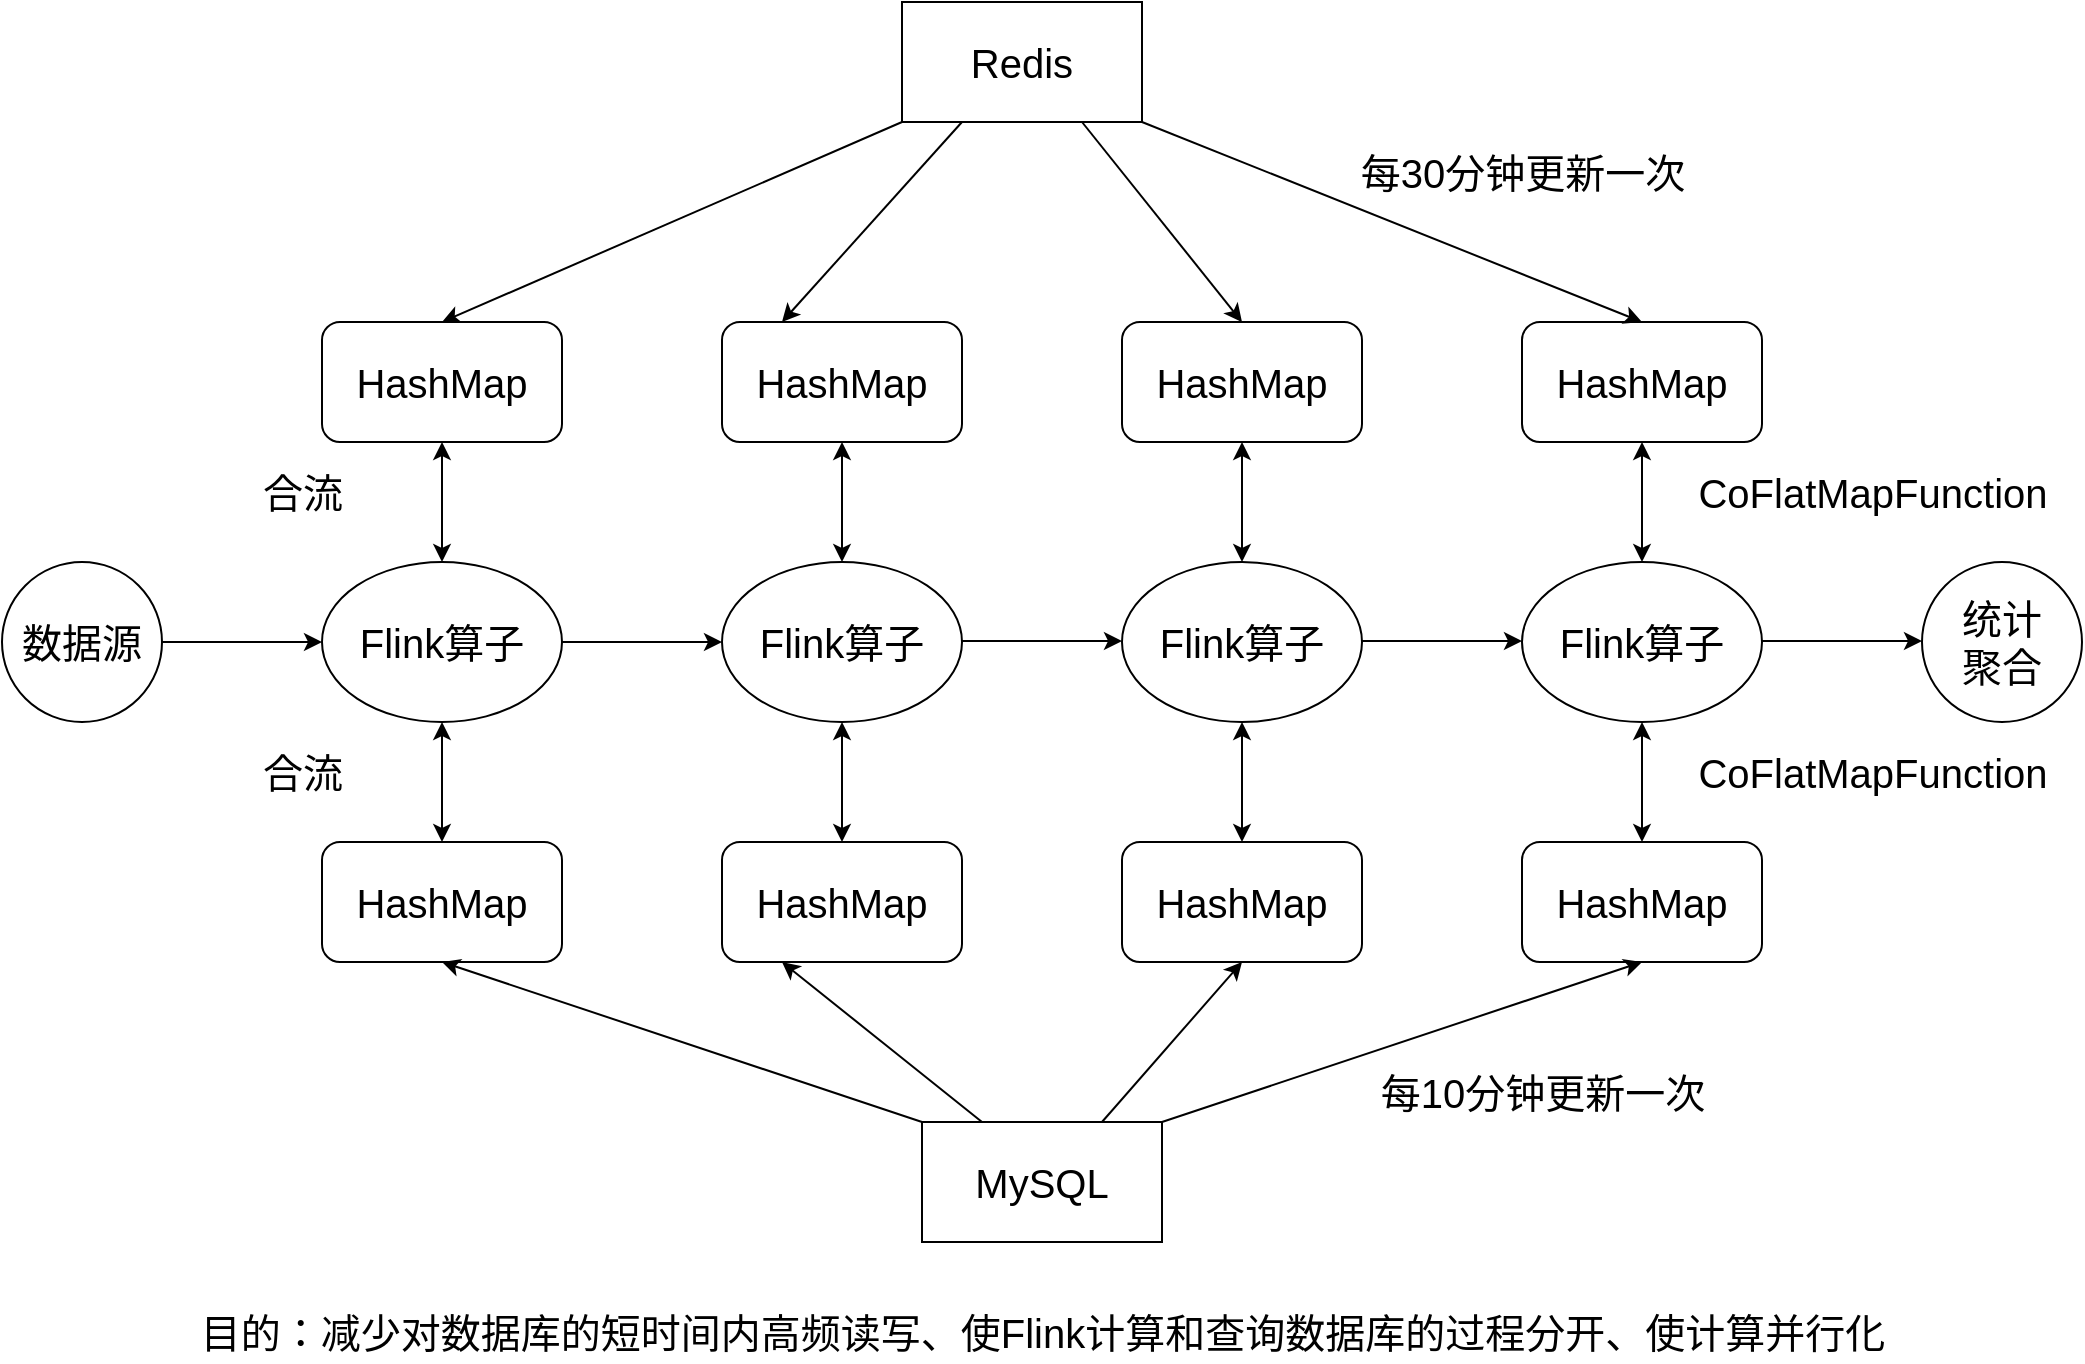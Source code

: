 <mxfile version="14.5.1" type="device" pages="3"><diagram id="zQSC4NpA2frNjL6ASVxY" name="第 1 页"><mxGraphModel dx="1106" dy="997" grid="1" gridSize="10" guides="1" tooltips="1" connect="1" arrows="1" fold="1" page="1" pageScale="1" pageWidth="1654" pageHeight="1169" math="0" shadow="0"><root><mxCell id="0"/><mxCell id="1" parent="0"/><mxCell id="llKtTTJK1Gqgl9S3KiFo-1" value="Flink算子" style="ellipse;whiteSpace=wrap;html=1;fontSize=20;" parent="1" vertex="1"><mxGeometry x="200" y="320" width="120" height="80" as="geometry"/></mxCell><mxCell id="llKtTTJK1Gqgl9S3KiFo-2" value="Flink算子" style="ellipse;whiteSpace=wrap;html=1;fontSize=20;" parent="1" vertex="1"><mxGeometry x="400" y="320" width="120" height="80" as="geometry"/></mxCell><mxCell id="llKtTTJK1Gqgl9S3KiFo-3" value="Flink算子" style="ellipse;whiteSpace=wrap;html=1;fontSize=20;" parent="1" vertex="1"><mxGeometry x="600" y="320" width="120" height="80" as="geometry"/></mxCell><mxCell id="llKtTTJK1Gqgl9S3KiFo-4" value="Flink算子" style="ellipse;whiteSpace=wrap;html=1;fontSize=20;" parent="1" vertex="1"><mxGeometry x="800" y="320" width="120" height="80" as="geometry"/></mxCell><mxCell id="llKtTTJK1Gqgl9S3KiFo-5" value="" style="endArrow=classic;html=1;exitX=1;exitY=0.5;exitDx=0;exitDy=0;entryX=0;entryY=0.5;entryDx=0;entryDy=0;" parent="1" source="llKtTTJK1Gqgl9S3KiFo-1" target="llKtTTJK1Gqgl9S3KiFo-2" edge="1"><mxGeometry width="50" height="50" relative="1" as="geometry"><mxPoint x="330" y="440" as="sourcePoint"/><mxPoint x="380" y="390" as="targetPoint"/></mxGeometry></mxCell><mxCell id="llKtTTJK1Gqgl9S3KiFo-7" value="" style="endArrow=classic;html=1;exitX=1;exitY=0.5;exitDx=0;exitDy=0;entryX=0;entryY=0.5;entryDx=0;entryDy=0;" parent="1" edge="1"><mxGeometry width="50" height="50" relative="1" as="geometry"><mxPoint x="520" y="359.5" as="sourcePoint"/><mxPoint x="600" y="359.5" as="targetPoint"/></mxGeometry></mxCell><mxCell id="llKtTTJK1Gqgl9S3KiFo-8" value="" style="endArrow=classic;html=1;exitX=1;exitY=0.5;exitDx=0;exitDy=0;entryX=0;entryY=0.5;entryDx=0;entryDy=0;" parent="1" edge="1"><mxGeometry width="50" height="50" relative="1" as="geometry"><mxPoint x="720" y="359.5" as="sourcePoint"/><mxPoint x="800" y="359.5" as="targetPoint"/></mxGeometry></mxCell><mxCell id="llKtTTJK1Gqgl9S3KiFo-9" value="Redis" style="rounded=0;whiteSpace=wrap;html=1;fontSize=20;" parent="1" vertex="1"><mxGeometry x="490" y="40" width="120" height="60" as="geometry"/></mxCell><mxCell id="llKtTTJK1Gqgl9S3KiFo-10" value="MySQL" style="rounded=0;whiteSpace=wrap;html=1;fontSize=20;" parent="1" vertex="1"><mxGeometry x="500" y="600" width="120" height="60" as="geometry"/></mxCell><mxCell id="llKtTTJK1Gqgl9S3KiFo-11" value="HashMap" style="rounded=1;whiteSpace=wrap;html=1;fontSize=20;" parent="1" vertex="1"><mxGeometry x="200" y="200" width="120" height="60" as="geometry"/></mxCell><mxCell id="llKtTTJK1Gqgl9S3KiFo-12" value="HashMap" style="rounded=1;whiteSpace=wrap;html=1;fontSize=20;" parent="1" vertex="1"><mxGeometry x="400" y="200" width="120" height="60" as="geometry"/></mxCell><mxCell id="llKtTTJK1Gqgl9S3KiFo-13" value="HashMap" style="rounded=1;whiteSpace=wrap;html=1;fontSize=20;" parent="1" vertex="1"><mxGeometry x="600" y="200" width="120" height="60" as="geometry"/></mxCell><mxCell id="llKtTTJK1Gqgl9S3KiFo-14" value="HashMap" style="rounded=1;whiteSpace=wrap;html=1;fontSize=20;" parent="1" vertex="1"><mxGeometry x="800" y="200" width="120" height="60" as="geometry"/></mxCell><mxCell id="llKtTTJK1Gqgl9S3KiFo-15" value="HashMap" style="rounded=1;whiteSpace=wrap;html=1;fontSize=20;" parent="1" vertex="1"><mxGeometry x="200" y="460" width="120" height="60" as="geometry"/></mxCell><mxCell id="llKtTTJK1Gqgl9S3KiFo-16" value="HashMap" style="rounded=1;whiteSpace=wrap;html=1;fontSize=20;" parent="1" vertex="1"><mxGeometry x="400" y="460" width="120" height="60" as="geometry"/></mxCell><mxCell id="llKtTTJK1Gqgl9S3KiFo-17" value="HashMap" style="rounded=1;whiteSpace=wrap;html=1;fontSize=20;" parent="1" vertex="1"><mxGeometry x="600" y="460" width="120" height="60" as="geometry"/></mxCell><mxCell id="llKtTTJK1Gqgl9S3KiFo-18" value="HashMap" style="rounded=1;whiteSpace=wrap;html=1;fontSize=20;" parent="1" vertex="1"><mxGeometry x="800" y="460" width="120" height="60" as="geometry"/></mxCell><mxCell id="llKtTTJK1Gqgl9S3KiFo-19" value="数据源" style="ellipse;whiteSpace=wrap;html=1;aspect=fixed;fontSize=20;" parent="1" vertex="1"><mxGeometry x="40" y="320" width="80" height="80" as="geometry"/></mxCell><mxCell id="llKtTTJK1Gqgl9S3KiFo-20" value="" style="endArrow=classic;html=1;fontSize=20;exitX=1;exitY=0.5;exitDx=0;exitDy=0;entryX=0;entryY=0.5;entryDx=0;entryDy=0;" parent="1" source="llKtTTJK1Gqgl9S3KiFo-19" target="llKtTTJK1Gqgl9S3KiFo-1" edge="1"><mxGeometry width="50" height="50" relative="1" as="geometry"><mxPoint x="120" y="440" as="sourcePoint"/><mxPoint x="170" y="390" as="targetPoint"/></mxGeometry></mxCell><mxCell id="llKtTTJK1Gqgl9S3KiFo-21" value="统计&lt;br&gt;聚合" style="ellipse;whiteSpace=wrap;html=1;aspect=fixed;fontSize=20;" parent="1" vertex="1"><mxGeometry x="1000" y="320" width="80" height="80" as="geometry"/></mxCell><mxCell id="llKtTTJK1Gqgl9S3KiFo-22" value="" style="endArrow=classic;html=1;exitX=1;exitY=0.5;exitDx=0;exitDy=0;entryX=0;entryY=0.5;entryDx=0;entryDy=0;" parent="1" edge="1"><mxGeometry width="50" height="50" relative="1" as="geometry"><mxPoint x="920" y="359.5" as="sourcePoint"/><mxPoint x="1000" y="359.5" as="targetPoint"/></mxGeometry></mxCell><mxCell id="llKtTTJK1Gqgl9S3KiFo-23" value="" style="endArrow=classic;html=1;fontSize=20;exitX=0;exitY=1;exitDx=0;exitDy=0;entryX=0.5;entryY=0;entryDx=0;entryDy=0;" parent="1" source="llKtTTJK1Gqgl9S3KiFo-9" target="llKtTTJK1Gqgl9S3KiFo-11" edge="1"><mxGeometry width="50" height="50" relative="1" as="geometry"><mxPoint x="360" y="170" as="sourcePoint"/><mxPoint x="410" y="120" as="targetPoint"/></mxGeometry></mxCell><mxCell id="llKtTTJK1Gqgl9S3KiFo-24" value="" style="endArrow=classic;html=1;fontSize=20;exitX=0.25;exitY=1;exitDx=0;exitDy=0;entryX=0.25;entryY=0;entryDx=0;entryDy=0;" parent="1" source="llKtTTJK1Gqgl9S3KiFo-9" target="llKtTTJK1Gqgl9S3KiFo-12" edge="1"><mxGeometry width="50" height="50" relative="1" as="geometry"><mxPoint x="600" y="190" as="sourcePoint"/><mxPoint x="650" y="140" as="targetPoint"/></mxGeometry></mxCell><mxCell id="llKtTTJK1Gqgl9S3KiFo-25" value="" style="endArrow=classic;html=1;fontSize=20;exitX=0.75;exitY=1;exitDx=0;exitDy=0;entryX=0.5;entryY=0;entryDx=0;entryDy=0;" parent="1" source="llKtTTJK1Gqgl9S3KiFo-9" target="llKtTTJK1Gqgl9S3KiFo-13" edge="1"><mxGeometry width="50" height="50" relative="1" as="geometry"><mxPoint x="620" y="170" as="sourcePoint"/><mxPoint x="670" y="120" as="targetPoint"/></mxGeometry></mxCell><mxCell id="llKtTTJK1Gqgl9S3KiFo-26" value="" style="endArrow=classic;html=1;fontSize=20;exitX=1;exitY=1;exitDx=0;exitDy=0;entryX=0.5;entryY=0;entryDx=0;entryDy=0;" parent="1" source="llKtTTJK1Gqgl9S3KiFo-9" target="llKtTTJK1Gqgl9S3KiFo-14" edge="1"><mxGeometry width="50" height="50" relative="1" as="geometry"><mxPoint x="700" y="190" as="sourcePoint"/><mxPoint x="750" y="140" as="targetPoint"/></mxGeometry></mxCell><mxCell id="llKtTTJK1Gqgl9S3KiFo-27" value="" style="endArrow=classic;html=1;fontSize=20;exitX=0;exitY=0;exitDx=0;exitDy=0;entryX=0.5;entryY=1;entryDx=0;entryDy=0;" parent="1" source="llKtTTJK1Gqgl9S3KiFo-10" target="llKtTTJK1Gqgl9S3KiFo-15" edge="1"><mxGeometry width="50" height="50" relative="1" as="geometry"><mxPoint x="350" y="650" as="sourcePoint"/><mxPoint x="400" y="600" as="targetPoint"/></mxGeometry></mxCell><mxCell id="llKtTTJK1Gqgl9S3KiFo-28" value="" style="endArrow=classic;html=1;fontSize=20;exitX=0.25;exitY=0;exitDx=0;exitDy=0;entryX=0.25;entryY=1;entryDx=0;entryDy=0;" parent="1" source="llKtTTJK1Gqgl9S3KiFo-10" target="llKtTTJK1Gqgl9S3KiFo-16" edge="1"><mxGeometry width="50" height="50" relative="1" as="geometry"><mxPoint x="650" y="620" as="sourcePoint"/><mxPoint x="700" y="570" as="targetPoint"/></mxGeometry></mxCell><mxCell id="llKtTTJK1Gqgl9S3KiFo-29" value="" style="endArrow=classic;html=1;fontSize=20;exitX=0.75;exitY=0;exitDx=0;exitDy=0;entryX=0.5;entryY=1;entryDx=0;entryDy=0;" parent="1" source="llKtTTJK1Gqgl9S3KiFo-10" target="llKtTTJK1Gqgl9S3KiFo-17" edge="1"><mxGeometry width="50" height="50" relative="1" as="geometry"><mxPoint x="730" y="620" as="sourcePoint"/><mxPoint x="780" y="570" as="targetPoint"/></mxGeometry></mxCell><mxCell id="llKtTTJK1Gqgl9S3KiFo-30" value="" style="endArrow=classic;html=1;fontSize=20;exitX=1;exitY=0;exitDx=0;exitDy=0;entryX=0.5;entryY=1;entryDx=0;entryDy=0;" parent="1" source="llKtTTJK1Gqgl9S3KiFo-10" target="llKtTTJK1Gqgl9S3KiFo-18" edge="1"><mxGeometry width="50" height="50" relative="1" as="geometry"><mxPoint x="720" y="660" as="sourcePoint"/><mxPoint x="770" y="610" as="targetPoint"/></mxGeometry></mxCell><mxCell id="llKtTTJK1Gqgl9S3KiFo-31" value="" style="endArrow=classic;startArrow=classic;html=1;fontSize=20;entryX=0.5;entryY=1;entryDx=0;entryDy=0;exitX=0.5;exitY=0;exitDx=0;exitDy=0;" parent="1" source="llKtTTJK1Gqgl9S3KiFo-15" target="llKtTTJK1Gqgl9S3KiFo-1" edge="1"><mxGeometry width="50" height="50" relative="1" as="geometry"><mxPoint x="340" y="630" as="sourcePoint"/><mxPoint x="390" y="580" as="targetPoint"/></mxGeometry></mxCell><mxCell id="llKtTTJK1Gqgl9S3KiFo-32" value="" style="endArrow=classic;startArrow=classic;html=1;fontSize=20;exitX=0.5;exitY=0;exitDx=0;exitDy=0;entryX=0.5;entryY=1;entryDx=0;entryDy=0;" parent="1" source="llKtTTJK1Gqgl9S3KiFo-16" target="llKtTTJK1Gqgl9S3KiFo-2" edge="1"><mxGeometry width="50" height="50" relative="1" as="geometry"><mxPoint x="530" y="470" as="sourcePoint"/><mxPoint x="580" y="420" as="targetPoint"/></mxGeometry></mxCell><mxCell id="llKtTTJK1Gqgl9S3KiFo-33" value="" style="endArrow=classic;startArrow=classic;html=1;fontSize=20;exitX=0.5;exitY=0;exitDx=0;exitDy=0;entryX=0.5;entryY=1;entryDx=0;entryDy=0;" parent="1" source="llKtTTJK1Gqgl9S3KiFo-17" target="llKtTTJK1Gqgl9S3KiFo-3" edge="1"><mxGeometry width="50" height="50" relative="1" as="geometry"><mxPoint x="710" y="460" as="sourcePoint"/><mxPoint x="760" y="410" as="targetPoint"/></mxGeometry></mxCell><mxCell id="llKtTTJK1Gqgl9S3KiFo-34" value="" style="endArrow=classic;startArrow=classic;html=1;fontSize=20;exitX=0.5;exitY=0;exitDx=0;exitDy=0;entryX=0.5;entryY=1;entryDx=0;entryDy=0;" parent="1" source="llKtTTJK1Gqgl9S3KiFo-18" target="llKtTTJK1Gqgl9S3KiFo-4" edge="1"><mxGeometry width="50" height="50" relative="1" as="geometry"><mxPoint x="970" y="550" as="sourcePoint"/><mxPoint x="1020" y="500" as="targetPoint"/></mxGeometry></mxCell><mxCell id="llKtTTJK1Gqgl9S3KiFo-35" value="" style="endArrow=classic;startArrow=classic;html=1;fontSize=20;exitX=0.5;exitY=0;exitDx=0;exitDy=0;entryX=0.5;entryY=1;entryDx=0;entryDy=0;" parent="1" source="llKtTTJK1Gqgl9S3KiFo-1" target="llKtTTJK1Gqgl9S3KiFo-11" edge="1"><mxGeometry width="50" height="50" relative="1" as="geometry"><mxPoint x="310" y="330" as="sourcePoint"/><mxPoint x="360" y="280" as="targetPoint"/></mxGeometry></mxCell><mxCell id="llKtTTJK1Gqgl9S3KiFo-36" value="" style="endArrow=classic;startArrow=classic;html=1;fontSize=20;exitX=0.5;exitY=0;exitDx=0;exitDy=0;entryX=0.5;entryY=1;entryDx=0;entryDy=0;" parent="1" source="llKtTTJK1Gqgl9S3KiFo-2" target="llKtTTJK1Gqgl9S3KiFo-12" edge="1"><mxGeometry width="50" height="50" relative="1" as="geometry"><mxPoint x="540" y="320" as="sourcePoint"/><mxPoint x="590" y="270" as="targetPoint"/></mxGeometry></mxCell><mxCell id="llKtTTJK1Gqgl9S3KiFo-37" value="" style="endArrow=classic;startArrow=classic;html=1;fontSize=20;exitX=0.5;exitY=0;exitDx=0;exitDy=0;entryX=0.5;entryY=1;entryDx=0;entryDy=0;" parent="1" source="llKtTTJK1Gqgl9S3KiFo-3" target="llKtTTJK1Gqgl9S3KiFo-13" edge="1"><mxGeometry width="50" height="50" relative="1" as="geometry"><mxPoint x="740" y="330" as="sourcePoint"/><mxPoint x="790" y="280" as="targetPoint"/></mxGeometry></mxCell><mxCell id="llKtTTJK1Gqgl9S3KiFo-38" value="" style="endArrow=classic;startArrow=classic;html=1;fontSize=20;exitX=0.5;exitY=0;exitDx=0;exitDy=0;entryX=0.5;entryY=1;entryDx=0;entryDy=0;" parent="1" source="llKtTTJK1Gqgl9S3KiFo-4" target="llKtTTJK1Gqgl9S3KiFo-14" edge="1"><mxGeometry width="50" height="50" relative="1" as="geometry"><mxPoint x="940" y="300" as="sourcePoint"/><mxPoint x="990" y="250" as="targetPoint"/></mxGeometry></mxCell><mxCell id="llKtTTJK1Gqgl9S3KiFo-39" value="每10分钟更新一次" style="text;html=1;align=center;verticalAlign=middle;resizable=0;points=[];autosize=1;fontSize=20;" parent="1" vertex="1"><mxGeometry x="720" y="570" width="180" height="30" as="geometry"/></mxCell><mxCell id="llKtTTJK1Gqgl9S3KiFo-40" value="每30分钟更新一次" style="text;html=1;align=center;verticalAlign=middle;resizable=0;points=[];autosize=1;fontSize=20;" parent="1" vertex="1"><mxGeometry x="710" y="110" width="180" height="30" as="geometry"/></mxCell><mxCell id="llKtTTJK1Gqgl9S3KiFo-41" value="CoFlatMapFunction" style="text;html=1;align=center;verticalAlign=middle;resizable=0;points=[];autosize=1;fontSize=20;" parent="1" vertex="1"><mxGeometry x="880" y="270" width="190" height="30" as="geometry"/></mxCell><mxCell id="llKtTTJK1Gqgl9S3KiFo-42" value="CoFlatMapFunction" style="text;html=1;align=center;verticalAlign=middle;resizable=0;points=[];autosize=1;fontSize=20;" parent="1" vertex="1"><mxGeometry x="880" y="410" width="190" height="30" as="geometry"/></mxCell><mxCell id="llKtTTJK1Gqgl9S3KiFo-43" value="合流" style="text;html=1;align=center;verticalAlign=middle;resizable=0;points=[];autosize=1;fontSize=20;" parent="1" vertex="1"><mxGeometry x="160" y="270" width="60" height="30" as="geometry"/></mxCell><mxCell id="llKtTTJK1Gqgl9S3KiFo-44" value="合流" style="text;html=1;align=center;verticalAlign=middle;resizable=0;points=[];autosize=1;fontSize=20;" parent="1" vertex="1"><mxGeometry x="160" y="410" width="60" height="30" as="geometry"/></mxCell><mxCell id="llKtTTJK1Gqgl9S3KiFo-45" value="目的：减少对数据库的短时间内高频读写、使Flink计算和查询数据库的过程分开、使计算并行化" style="text;html=1;align=center;verticalAlign=middle;resizable=0;points=[];autosize=1;fontSize=20;" parent="1" vertex="1"><mxGeometry x="130" y="690" width="860" height="30" as="geometry"/></mxCell></root></mxGraphModel></diagram><diagram id="jtbIAM-3slJC2MuQQ6x2" name="第 2 页"><mxGraphModel dx="1106" dy="997" grid="1" gridSize="10" guides="1" tooltips="1" connect="1" arrows="1" fold="1" page="1" pageScale="1" pageWidth="1654" pageHeight="1169" math="0" shadow="0"><root><mxCell id="wTw-d_8u4Y3pPy9ZQkDS-0"/><mxCell id="wTw-d_8u4Y3pPy9ZQkDS-1" parent="wTw-d_8u4Y3pPy9ZQkDS-0"/><mxCell id="wTw-d_8u4Y3pPy9ZQkDS-2" value="Flink算子" style="ellipse;whiteSpace=wrap;html=1;fontSize=20;" parent="wTw-d_8u4Y3pPy9ZQkDS-1" vertex="1"><mxGeometry x="400" y="320" width="120" height="80" as="geometry"/></mxCell><mxCell id="wTw-d_8u4Y3pPy9ZQkDS-3" value="数据源" style="ellipse;whiteSpace=wrap;html=1;aspect=fixed;fontSize=20;" parent="wTw-d_8u4Y3pPy9ZQkDS-1" vertex="1"><mxGeometry x="240" y="320" width="80" height="80" as="geometry"/></mxCell><mxCell id="wTw-d_8u4Y3pPy9ZQkDS-4" value="" style="endArrow=classic;html=1;fontSize=20;exitX=1;exitY=0.5;exitDx=0;exitDy=0;entryX=0;entryY=0.5;entryDx=0;entryDy=0;" parent="wTw-d_8u4Y3pPy9ZQkDS-1" source="wTw-d_8u4Y3pPy9ZQkDS-3" target="wTw-d_8u4Y3pPy9ZQkDS-2" edge="1"><mxGeometry width="50" height="50" relative="1" as="geometry"><mxPoint x="320" y="440" as="sourcePoint"/><mxPoint x="370" y="390" as="targetPoint"/></mxGeometry></mxCell><mxCell id="9zPodKUC7R9YtcG41jqO-0" value="Sink" style="ellipse;whiteSpace=wrap;html=1;aspect=fixed;fontSize=20;" parent="wTw-d_8u4Y3pPy9ZQkDS-1" vertex="1"><mxGeometry x="600" y="320" width="80" height="80" as="geometry"/></mxCell><mxCell id="9zPodKUC7R9YtcG41jqO-1" value="" style="endArrow=classic;html=1;exitX=1;exitY=0.5;exitDx=0;exitDy=0;entryX=0;entryY=0.5;entryDx=0;entryDy=0;" parent="wTw-d_8u4Y3pPy9ZQkDS-1" edge="1"><mxGeometry width="50" height="50" relative="1" as="geometry"><mxPoint x="520" y="359.5" as="sourcePoint"/><mxPoint x="600" y="359.5" as="targetPoint"/></mxGeometry></mxCell><mxCell id="tGDddpkssQivHdcNqXrR-0" value="MySQL" style="rounded=0;whiteSpace=wrap;html=1;fontSize=20;" parent="wTw-d_8u4Y3pPy9ZQkDS-1" vertex="1"><mxGeometry x="400" y="160" width="120" height="60" as="geometry"/></mxCell><mxCell id="tGDddpkssQivHdcNqXrR-1" value="" style="endArrow=classic;startArrow=classic;html=1;fontSize=20;entryX=0.5;entryY=1;entryDx=0;entryDy=0;exitX=0.5;exitY=0;exitDx=0;exitDy=0;" parent="wTw-d_8u4Y3pPy9ZQkDS-1" source="wTw-d_8u4Y3pPy9ZQkDS-2" target="tGDddpkssQivHdcNqXrR-0" edge="1"><mxGeometry width="50" height="50" relative="1" as="geometry"><mxPoint x="460" y="300" as="sourcePoint"/><mxPoint x="510" y="250" as="targetPoint"/></mxGeometry></mxCell><mxCell id="tGDddpkssQivHdcNqXrR-2" value="" style="endArrow=classic;startArrow=classic;html=1;fontSize=20;entryX=0.5;entryY=1;entryDx=0;entryDy=0;exitX=0.5;exitY=0;exitDx=0;exitDy=0;" parent="wTw-d_8u4Y3pPy9ZQkDS-1" edge="1"><mxGeometry width="50" height="50" relative="1" as="geometry"><mxPoint x="440" y="320" as="sourcePoint"/><mxPoint x="440" y="220" as="targetPoint"/></mxGeometry></mxCell><mxCell id="tGDddpkssQivHdcNqXrR-3" value="" style="endArrow=classic;startArrow=classic;html=1;fontSize=20;entryX=0.5;entryY=1;entryDx=0;entryDy=0;exitX=0.5;exitY=0;exitDx=0;exitDy=0;" parent="wTw-d_8u4Y3pPy9ZQkDS-1" edge="1"><mxGeometry width="50" height="50" relative="1" as="geometry"><mxPoint x="480" y="320" as="sourcePoint"/><mxPoint x="480" y="220" as="targetPoint"/></mxGeometry></mxCell><mxCell id="tGDddpkssQivHdcNqXrR-4" value="" style="endArrow=classic;startArrow=classic;html=1;fontSize=20;entryX=0.5;entryY=1;entryDx=0;entryDy=0;exitX=0.5;exitY=0;exitDx=0;exitDy=0;" parent="wTw-d_8u4Y3pPy9ZQkDS-1" edge="1"><mxGeometry width="50" height="50" relative="1" as="geometry"><mxPoint x="420" y="320" as="sourcePoint"/><mxPoint x="420" y="220" as="targetPoint"/></mxGeometry></mxCell><mxCell id="tGDddpkssQivHdcNqXrR-5" value="" style="endArrow=classic;startArrow=classic;html=1;fontSize=20;entryX=0.5;entryY=1;entryDx=0;entryDy=0;exitX=0.5;exitY=0;exitDx=0;exitDy=0;" parent="wTw-d_8u4Y3pPy9ZQkDS-1" edge="1"><mxGeometry width="50" height="50" relative="1" as="geometry"><mxPoint x="500" y="320" as="sourcePoint"/><mxPoint x="500" y="220" as="targetPoint"/></mxGeometry></mxCell><mxCell id="tGDddpkssQivHdcNqXrR-6" value="短时间内高频读写&lt;br&gt;I/O堵塞" style="text;html=1;align=center;verticalAlign=middle;resizable=0;points=[];autosize=1;fontSize=20;" parent="wTw-d_8u4Y3pPy9ZQkDS-1" vertex="1"><mxGeometry x="520" y="240" width="180" height="50" as="geometry"/></mxCell></root></mxGraphModel></diagram><diagram id="RcHQSnhADUw1m5kR-koo" name="第 3 页"><mxGraphModel dx="1843" dy="1662" grid="1" gridSize="10" guides="1" tooltips="1" connect="1" arrows="1" fold="1" page="1" pageScale="1" pageWidth="1654" pageHeight="1169" math="0" shadow="0"><root><mxCell id="wwKkq69VS5_VVqbHXk3o-0"/><mxCell id="wwKkq69VS5_VVqbHXk3o-1" parent="wwKkq69VS5_VVqbHXk3o-0"/><mxCell id="wwKkq69VS5_VVqbHXk3o-62" value="" style="rounded=1;whiteSpace=wrap;html=1;fontSize=20;fillColor=none;arcSize=15;" vertex="1" parent="wwKkq69VS5_VVqbHXk3o-1"><mxGeometry x="980" y="520" width="620" height="460" as="geometry"/></mxCell><mxCell id="wwKkq69VS5_VVqbHXk3o-27" value="" style="rounded=1;whiteSpace=wrap;html=1;fontSize=20;fillColor=none;arcSize=15;" vertex="1" parent="wwKkq69VS5_VVqbHXk3o-1"><mxGeometry x="80" y="520" width="620" height="460" as="geometry"/></mxCell><mxCell id="wwKkq69VS5_VVqbHXk3o-9" value="" style="group" vertex="1" connectable="0" parent="wwKkq69VS5_VVqbHXk3o-1"><mxGeometry x="550" y="50" width="580" height="320" as="geometry"/></mxCell><mxCell id="wwKkq69VS5_VVqbHXk3o-8" value="" style="rounded=1;whiteSpace=wrap;html=1;fontSize=20;" vertex="1" parent="wwKkq69VS5_VVqbHXk3o-9"><mxGeometry width="580" height="320" as="geometry"/></mxCell><mxCell id="wwKkq69VS5_VVqbHXk3o-2" value="student id: 11710998 Course: CSC1002" style="rounded=0;whiteSpace=wrap;html=1;fontSize=20;" vertex="1" parent="wwKkq69VS5_VVqbHXk3o-9"><mxGeometry x="70" y="180" width="440" height="40" as="geometry"/></mxCell><mxCell id="wwKkq69VS5_VVqbHXk3o-3" value="student id: 11710997 Course: MAT1002" style="rounded=0;whiteSpace=wrap;html=1;fontSize=20;" vertex="1" parent="wwKkq69VS5_VVqbHXk3o-9"><mxGeometry x="70" y="120" width="440" height="40" as="geometry"/></mxCell><mxCell id="wwKkq69VS5_VVqbHXk3o-4" value="student id: 11710996 Course: STA2001" style="rounded=0;whiteSpace=wrap;html=1;fontSize=20;" vertex="1" parent="wwKkq69VS5_VVqbHXk3o-9"><mxGeometry x="70" y="60" width="440" height="40" as="geometry"/></mxCell><mxCell id="wwKkq69VS5_VVqbHXk3o-5" value="student id: 11710999 Course: CSC1001" style="rounded=0;whiteSpace=wrap;html=1;fontSize=20;" vertex="1" parent="wwKkq69VS5_VVqbHXk3o-9"><mxGeometry x="70" y="240" width="440" height="40" as="geometry"/></mxCell><mxCell id="wwKkq69VS5_VVqbHXk3o-6" value="......" style="text;html=1;align=center;verticalAlign=middle;resizable=0;points=[];autosize=1;fontSize=20;" vertex="1" parent="wwKkq69VS5_VVqbHXk3o-9"><mxGeometry x="265" y="20" width="50" height="30" as="geometry"/></mxCell><mxCell id="wwKkq69VS5_VVqbHXk3o-10" value="Wifi Logs" style="text;html=1;strokeColor=none;fillColor=none;align=center;verticalAlign=middle;whiteSpace=wrap;rounded=0;fontSize=20;" vertex="1" parent="wwKkq69VS5_VVqbHXk3o-1"><mxGeometry x="790" y="380" width="100" height="20" as="geometry"/></mxCell><mxCell id="wwKkq69VS5_VVqbHXk3o-11" value="" style="endArrow=classic;html=1;fontSize=20;entryX=0.5;entryY=0;entryDx=0;entryDy=0;" edge="1" parent="wwKkq69VS5_VVqbHXk3o-1" target="wwKkq69VS5_VVqbHXk3o-27"><mxGeometry width="50" height="50" relative="1" as="geometry"><mxPoint x="840" y="420" as="sourcePoint"/><mxPoint x="280" y="520" as="targetPoint"/></mxGeometry></mxCell><mxCell id="wwKkq69VS5_VVqbHXk3o-29" value="按Course聚合" style="text;html=1;align=center;verticalAlign=middle;resizable=0;points=[];autosize=1;fontSize=20;" vertex="1" parent="wwKkq69VS5_VVqbHXk3o-1"><mxGeometry x="310" y="990" width="140" height="30" as="geometry"/></mxCell><mxCell id="wwKkq69VS5_VVqbHXk3o-31" value="课程到课率" style="text;html=1;align=center;verticalAlign=middle;resizable=0;points=[];autosize=1;fontSize=20;" vertex="1" parent="wwKkq69VS5_VVqbHXk3o-1"><mxGeometry x="120" y="940" width="120" height="30" as="geometry"/></mxCell><mxCell id="wwKkq69VS5_VVqbHXk3o-16" value="" style="group" vertex="1" connectable="0" parent="wwKkq69VS5_VVqbHXk3o-1"><mxGeometry x="260" y="545" width="120" height="335" as="geometry"/></mxCell><mxCell id="wwKkq69VS5_VVqbHXk3o-17" value="[117010998,&lt;br&gt;117010898,&lt;br&gt;117010798,&lt;br&gt;117010698,&lt;br&gt;117010598,&lt;br&gt;117010498,&lt;br&gt;117010398,&lt;br&gt;117010298,&lt;br&gt;117010198,&lt;br&gt;117010098]" style="rounded=0;whiteSpace=wrap;html=1;fontSize=20;" vertex="1" parent="wwKkq69VS5_VVqbHXk3o-16"><mxGeometry width="120" height="305" as="geometry"/></mxCell><mxCell id="wwKkq69VS5_VVqbHXk3o-18" value="CSC1002" style="text;html=1;align=center;verticalAlign=middle;resizable=0;points=[];autosize=1;fontSize=20;" vertex="1" parent="wwKkq69VS5_VVqbHXk3o-16"><mxGeometry x="10" y="305" width="100" height="30" as="geometry"/></mxCell><mxCell id="wwKkq69VS5_VVqbHXk3o-19" value="" style="group" vertex="1" connectable="0" parent="wwKkq69VS5_VVqbHXk3o-1"><mxGeometry x="400" y="545" width="120" height="335" as="geometry"/></mxCell><mxCell id="wwKkq69VS5_VVqbHXk3o-20" value="[117010997,&lt;br&gt;117010897,&lt;br&gt;117010797,&lt;br&gt;117010697,&lt;br&gt;117010597,&lt;br&gt;117010497,&lt;br&gt;117010397,&lt;br&gt;117010297,&lt;br&gt;117010197,&lt;br&gt;117010097]" style="rounded=0;whiteSpace=wrap;html=1;fontSize=20;" vertex="1" parent="wwKkq69VS5_VVqbHXk3o-19"><mxGeometry width="120" height="305" as="geometry"/></mxCell><mxCell id="wwKkq69VS5_VVqbHXk3o-21" value="MAT1002" style="text;html=1;align=center;verticalAlign=middle;resizable=0;points=[];autosize=1;fontSize=20;" vertex="1" parent="wwKkq69VS5_VVqbHXk3o-19"><mxGeometry x="10" y="305" width="100" height="30" as="geometry"/></mxCell><mxCell id="wwKkq69VS5_VVqbHXk3o-33" value="" style="endArrow=classic;html=1;fontSize=20;" edge="1" parent="wwKkq69VS5_VVqbHXk3o-1"><mxGeometry width="50" height="50" relative="1" as="geometry"><mxPoint x="179.5" y="880" as="sourcePoint"/><mxPoint x="179.5" y="930" as="targetPoint"/></mxGeometry></mxCell><mxCell id="wwKkq69VS5_VVqbHXk3o-34" value="课程到课率" style="text;html=1;align=center;verticalAlign=middle;resizable=0;points=[];autosize=1;fontSize=20;" vertex="1" parent="wwKkq69VS5_VVqbHXk3o-1"><mxGeometry x="263" y="940" width="120" height="30" as="geometry"/></mxCell><mxCell id="wwKkq69VS5_VVqbHXk3o-35" value="" style="endArrow=classic;html=1;fontSize=20;" edge="1" parent="wwKkq69VS5_VVqbHXk3o-1"><mxGeometry width="50" height="50" relative="1" as="geometry"><mxPoint x="322.5" y="880" as="sourcePoint"/><mxPoint x="322.5" y="930" as="targetPoint"/></mxGeometry></mxCell><mxCell id="wwKkq69VS5_VVqbHXk3o-36" value="课程到课率" style="text;html=1;align=center;verticalAlign=middle;resizable=0;points=[];autosize=1;fontSize=20;" vertex="1" parent="wwKkq69VS5_VVqbHXk3o-1"><mxGeometry x="400" y="940" width="120" height="30" as="geometry"/></mxCell><mxCell id="wwKkq69VS5_VVqbHXk3o-37" value="" style="endArrow=classic;html=1;fontSize=20;" edge="1" parent="wwKkq69VS5_VVqbHXk3o-1"><mxGeometry width="50" height="50" relative="1" as="geometry"><mxPoint x="459.5" y="880" as="sourcePoint"/><mxPoint x="459.5" y="930" as="targetPoint"/></mxGeometry></mxCell><mxCell id="wwKkq69VS5_VVqbHXk3o-13" value="[117010999,&lt;br&gt;117010899,&lt;br&gt;117010799,&lt;br&gt;117010699,&lt;br&gt;117010599,&lt;br&gt;117010499,&lt;br&gt;117010399,&lt;br&gt;117010299,&lt;br&gt;117010199,&lt;br&gt;117010099]" style="rounded=0;whiteSpace=wrap;html=1;fontSize=20;" vertex="1" parent="wwKkq69VS5_VVqbHXk3o-1"><mxGeometry x="120" y="545" width="120" height="305" as="geometry"/></mxCell><mxCell id="wwKkq69VS5_VVqbHXk3o-14" value="CSC1001" style="text;html=1;align=center;verticalAlign=middle;resizable=0;points=[];autosize=1;fontSize=20;" vertex="1" parent="wwKkq69VS5_VVqbHXk3o-1"><mxGeometry x="130" y="850" width="100" height="30" as="geometry"/></mxCell><mxCell id="wwKkq69VS5_VVqbHXk3o-23" value="[117010996,&lt;br&gt;117010896,&lt;br&gt;117010796,&lt;br&gt;117010696,&lt;br&gt;117010596,&lt;br&gt;117010496,&lt;br&gt;117010396,&lt;br&gt;117010296,&lt;br&gt;117010196,&lt;br&gt;117010096]" style="rounded=0;whiteSpace=wrap;html=1;fontSize=20;" vertex="1" parent="wwKkq69VS5_VVqbHXk3o-1"><mxGeometry x="540" y="545" width="120" height="305" as="geometry"/></mxCell><mxCell id="wwKkq69VS5_VVqbHXk3o-38" value="课程到课率" style="text;html=1;align=center;verticalAlign=middle;resizable=0;points=[];autosize=1;fontSize=20;" vertex="1" parent="wwKkq69VS5_VVqbHXk3o-1"><mxGeometry x="530" y="940" width="120" height="30" as="geometry"/></mxCell><mxCell id="wwKkq69VS5_VVqbHXk3o-39" value="" style="endArrow=classic;html=1;fontSize=20;" edge="1" parent="wwKkq69VS5_VVqbHXk3o-1"><mxGeometry x="97" y="545" width="50" height="50" as="geometry"><mxPoint x="589.5" y="880" as="sourcePoint"/><mxPoint x="589.5" y="930" as="targetPoint"/></mxGeometry></mxCell><mxCell id="wwKkq69VS5_VVqbHXk3o-24" value="STA2001" style="text;html=1;align=center;verticalAlign=middle;resizable=0;points=[];autosize=1;fontSize=20;" vertex="1" parent="wwKkq69VS5_VVqbHXk3o-1"><mxGeometry x="550" y="850" width="100" height="30" as="geometry"/></mxCell><mxCell id="wwKkq69VS5_VVqbHXk3o-40" value="[CSC1001, CHI1000]" style="rounded=0;whiteSpace=wrap;html=1;fontSize=20;" vertex="1" parent="wwKkq69VS5_VVqbHXk3o-1"><mxGeometry x="1020" y="545" width="120" height="305" as="geometry"/></mxCell><mxCell id="wwKkq69VS5_VVqbHXk3o-42" value="117010999" style="text;html=1;align=center;verticalAlign=middle;resizable=0;points=[];autosize=1;fontSize=20;" vertex="1" parent="wwKkq69VS5_VVqbHXk3o-1"><mxGeometry x="1025" y="850" width="110" height="30" as="geometry"/></mxCell><mxCell id="wwKkq69VS5_VVqbHXk3o-48" value="个人到课率" style="text;html=1;align=center;verticalAlign=middle;resizable=0;points=[];autosize=1;fontSize=20;" vertex="1" parent="wwKkq69VS5_VVqbHXk3o-1"><mxGeometry x="1020" y="940" width="120" height="30" as="geometry"/></mxCell><mxCell id="wwKkq69VS5_VVqbHXk3o-49" value="" style="endArrow=classic;html=1;fontSize=20;" edge="1" parent="wwKkq69VS5_VVqbHXk3o-1"><mxGeometry x="587" y="545" width="50" height="50" as="geometry"><mxPoint x="1079.5" y="880" as="sourcePoint"/><mxPoint x="1079.5" y="930" as="targetPoint"/></mxGeometry></mxCell><mxCell id="wwKkq69VS5_VVqbHXk3o-50" value="[CSC1002, ITE1000]" style="rounded=0;whiteSpace=wrap;html=1;fontSize=20;" vertex="1" parent="wwKkq69VS5_VVqbHXk3o-1"><mxGeometry x="1160" y="545" width="120" height="305" as="geometry"/></mxCell><mxCell id="wwKkq69VS5_VVqbHXk3o-51" value="117010998" style="text;html=1;align=center;verticalAlign=middle;resizable=0;points=[];autosize=1;fontSize=20;" vertex="1" parent="wwKkq69VS5_VVqbHXk3o-1"><mxGeometry x="1165" y="850" width="110" height="30" as="geometry"/></mxCell><mxCell id="wwKkq69VS5_VVqbHXk3o-52" value="个人到课率" style="text;html=1;align=center;verticalAlign=middle;resizable=0;points=[];autosize=1;fontSize=20;" vertex="1" parent="wwKkq69VS5_VVqbHXk3o-1"><mxGeometry x="1160" y="940" width="120" height="30" as="geometry"/></mxCell><mxCell id="wwKkq69VS5_VVqbHXk3o-53" value="" style="endArrow=classic;html=1;fontSize=20;" edge="1" parent="wwKkq69VS5_VVqbHXk3o-1"><mxGeometry x="727" y="545" width="50" height="50" as="geometry"><mxPoint x="1219.5" y="880" as="sourcePoint"/><mxPoint x="1219.5" y="930" as="targetPoint"/></mxGeometry></mxCell><mxCell id="wwKkq69VS5_VVqbHXk3o-54" value="[MAT1002, GFN1000]" style="rounded=0;whiteSpace=wrap;html=1;fontSize=20;" vertex="1" parent="wwKkq69VS5_VVqbHXk3o-1"><mxGeometry x="1300" y="545" width="120" height="305" as="geometry"/></mxCell><mxCell id="wwKkq69VS5_VVqbHXk3o-55" value="117010997" style="text;html=1;align=center;verticalAlign=middle;resizable=0;points=[];autosize=1;fontSize=20;" vertex="1" parent="wwKkq69VS5_VVqbHXk3o-1"><mxGeometry x="1305" y="850" width="110" height="30" as="geometry"/></mxCell><mxCell id="wwKkq69VS5_VVqbHXk3o-56" value="个人到课率" style="text;html=1;align=center;verticalAlign=middle;resizable=0;points=[];autosize=1;fontSize=20;" vertex="1" parent="wwKkq69VS5_VVqbHXk3o-1"><mxGeometry x="1300" y="940" width="120" height="30" as="geometry"/></mxCell><mxCell id="wwKkq69VS5_VVqbHXk3o-57" value="" style="endArrow=classic;html=1;fontSize=20;" edge="1" parent="wwKkq69VS5_VVqbHXk3o-1"><mxGeometry x="867" y="545" width="50" height="50" as="geometry"><mxPoint x="1359.5" y="880" as="sourcePoint"/><mxPoint x="1359.5" y="930" as="targetPoint"/></mxGeometry></mxCell><mxCell id="wwKkq69VS5_VVqbHXk3o-58" value="[STA2001, GFH1000]" style="rounded=0;whiteSpace=wrap;html=1;fontSize=20;" vertex="1" parent="wwKkq69VS5_VVqbHXk3o-1"><mxGeometry x="1440" y="545" width="120" height="305" as="geometry"/></mxCell><mxCell id="wwKkq69VS5_VVqbHXk3o-59" value="117010996" style="text;html=1;align=center;verticalAlign=middle;resizable=0;points=[];autosize=1;fontSize=20;" vertex="1" parent="wwKkq69VS5_VVqbHXk3o-1"><mxGeometry x="1445" y="850" width="110" height="30" as="geometry"/></mxCell><mxCell id="wwKkq69VS5_VVqbHXk3o-60" value="个人到课率" style="text;html=1;align=center;verticalAlign=middle;resizable=0;points=[];autosize=1;fontSize=20;" vertex="1" parent="wwKkq69VS5_VVqbHXk3o-1"><mxGeometry x="1440" y="940" width="120" height="30" as="geometry"/></mxCell><mxCell id="wwKkq69VS5_VVqbHXk3o-61" value="" style="endArrow=classic;html=1;fontSize=20;" edge="1" parent="wwKkq69VS5_VVqbHXk3o-1"><mxGeometry x="1007" y="545" width="50" height="50" as="geometry"><mxPoint x="1499.5" y="880" as="sourcePoint"/><mxPoint x="1499.5" y="930" as="targetPoint"/></mxGeometry></mxCell><mxCell id="wwKkq69VS5_VVqbHXk3o-63" value="" style="endArrow=classic;html=1;fontSize=20;entryX=0.5;entryY=0;entryDx=0;entryDy=0;" edge="1" parent="wwKkq69VS5_VVqbHXk3o-1" target="wwKkq69VS5_VVqbHXk3o-62"><mxGeometry width="50" height="50" relative="1" as="geometry"><mxPoint x="840" y="420" as="sourcePoint"/><mxPoint x="890" y="450" as="targetPoint"/></mxGeometry></mxCell><mxCell id="wwKkq69VS5_VVqbHXk3o-64" value="按student id聚合" style="text;html=1;align=center;verticalAlign=middle;resizable=0;points=[];autosize=1;fontSize=20;" vertex="1" parent="wwKkq69VS5_VVqbHXk3o-1"><mxGeometry x="1210" y="990" width="160" height="30" as="geometry"/></mxCell><mxCell id="3187eOKMqWkLqLydltPt-0" value="Key By + Reduce" style="text;html=1;align=center;verticalAlign=middle;resizable=0;points=[];autosize=1;fontSize=20;" vertex="1" parent="wwKkq69VS5_VVqbHXk3o-1"><mxGeometry x="755" y="445" width="170" height="30" as="geometry"/></mxCell></root></mxGraphModel></diagram></mxfile>
